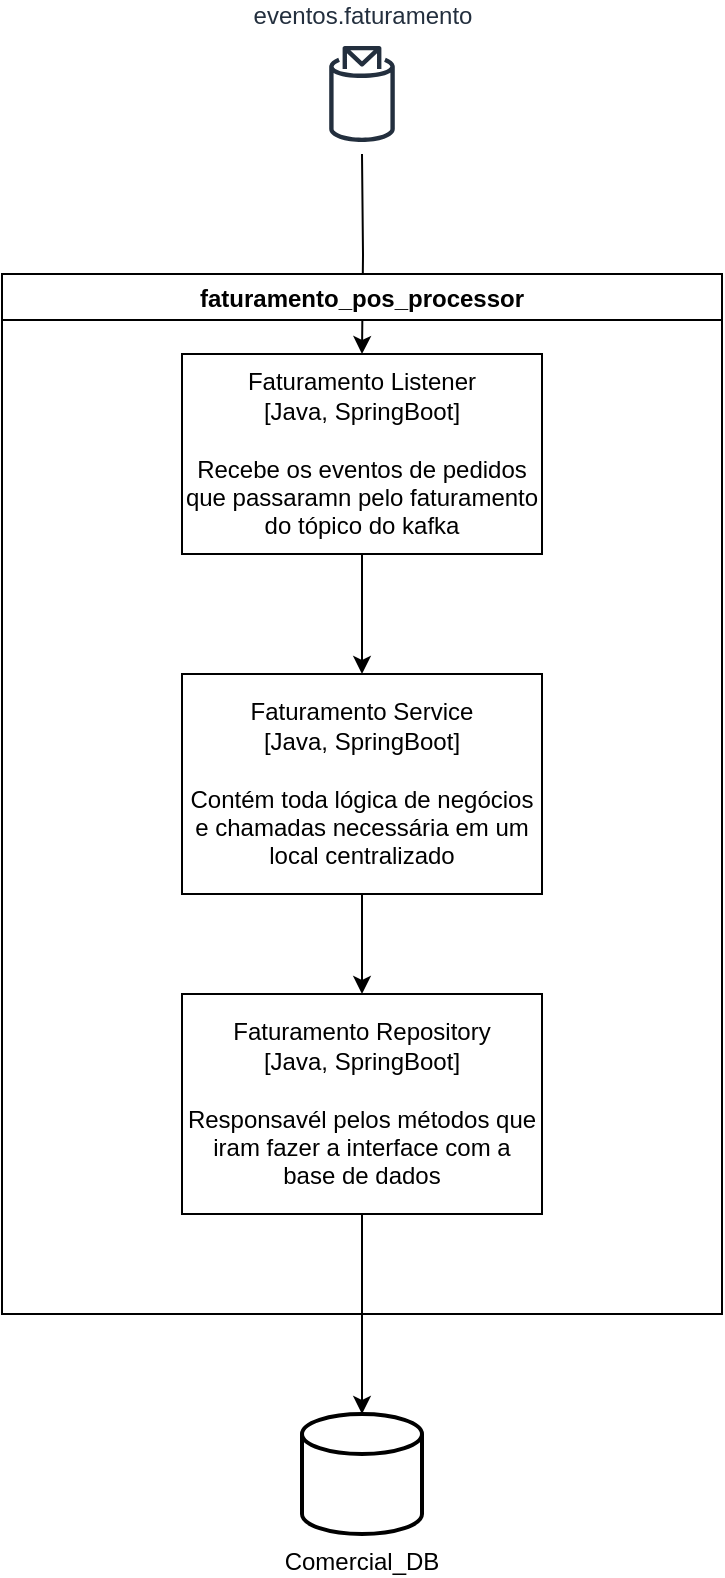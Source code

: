 <mxfile version="19.0.2" type="device"><diagram id="t_A6GwCW1cSnKFJ6W9OY" name="Page-1"><mxGraphModel dx="1422" dy="873" grid="1" gridSize="10" guides="1" tooltips="1" connect="1" arrows="1" fold="1" page="1" pageScale="1" pageWidth="850" pageHeight="1100" math="0" shadow="0"><root><mxCell id="0"/><mxCell id="1" parent="0"/><mxCell id="9_bePD7arc97rbMa5Afy-1" value="" style="edgeStyle=orthogonalEdgeStyle;rounded=0;orthogonalLoop=1;jettySize=auto;html=1;" edge="1" parent="1" target="9_bePD7arc97rbMa5Afy-4"><mxGeometry relative="1" as="geometry"><mxPoint x="380" y="100" as="sourcePoint"/></mxGeometry></mxCell><mxCell id="9_bePD7arc97rbMa5Afy-2" value="faturamento_pos_processor" style="swimlane;" vertex="1" parent="1"><mxGeometry x="200" y="160" width="360" height="520" as="geometry"/></mxCell><mxCell id="9_bePD7arc97rbMa5Afy-3" value="" style="edgeStyle=orthogonalEdgeStyle;rounded=0;orthogonalLoop=1;jettySize=auto;html=1;" edge="1" parent="9_bePD7arc97rbMa5Afy-2" source="9_bePD7arc97rbMa5Afy-4" target="9_bePD7arc97rbMa5Afy-6"><mxGeometry relative="1" as="geometry"/></mxCell><mxCell id="9_bePD7arc97rbMa5Afy-4" value="Faturamento Listener&lt;br&gt;[Java, SpringBoot]&lt;br&gt;&lt;br&gt;Recebe os eventos de pedidos que passaramn pelo faturamento do tópico do kafka" style="rounded=0;whiteSpace=wrap;html=1;" vertex="1" parent="9_bePD7arc97rbMa5Afy-2"><mxGeometry x="90" y="40" width="180" height="100" as="geometry"/></mxCell><mxCell id="9_bePD7arc97rbMa5Afy-5" value="" style="edgeStyle=orthogonalEdgeStyle;rounded=0;orthogonalLoop=1;jettySize=auto;html=1;" edge="1" parent="9_bePD7arc97rbMa5Afy-2" source="9_bePD7arc97rbMa5Afy-6" target="9_bePD7arc97rbMa5Afy-7"><mxGeometry relative="1" as="geometry"/></mxCell><mxCell id="9_bePD7arc97rbMa5Afy-6" value="Faturamento Service&lt;br&gt;[Java, SpringBoot]&lt;br&gt;&lt;br&gt;Contém toda lógica de negócios e chamadas necessária em um local centralizado" style="rounded=0;whiteSpace=wrap;html=1;" vertex="1" parent="9_bePD7arc97rbMa5Afy-2"><mxGeometry x="90" y="200" width="180" height="110" as="geometry"/></mxCell><mxCell id="9_bePD7arc97rbMa5Afy-7" value="Faturamento Repository&lt;br&gt;[Java, SpringBoot]&lt;br&gt;&lt;br&gt;Responsavél pelos métodos que iram fazer a interface com a base de dados" style="rounded=0;whiteSpace=wrap;html=1;" vertex="1" parent="9_bePD7arc97rbMa5Afy-2"><mxGeometry x="90" y="360" width="180" height="110" as="geometry"/></mxCell><mxCell id="9_bePD7arc97rbMa5Afy-9" style="edgeStyle=orthogonalEdgeStyle;rounded=0;orthogonalLoop=1;jettySize=auto;html=1;entryX=0.5;entryY=0;entryDx=0;entryDy=0;entryPerimeter=0;" edge="1" parent="1" source="9_bePD7arc97rbMa5Afy-7" target="9_bePD7arc97rbMa5Afy-12"><mxGeometry relative="1" as="geometry"><mxPoint x="380" y="750" as="targetPoint"/></mxGeometry></mxCell><mxCell id="9_bePD7arc97rbMa5Afy-11" value="eventos.faturamento" style="sketch=0;outlineConnect=0;fontColor=#232F3E;gradientColor=none;strokeColor=#232F3E;fillColor=#ffffff;dashed=0;verticalLabelPosition=top;verticalAlign=bottom;align=center;html=1;fontSize=12;fontStyle=0;aspect=fixed;shape=mxgraph.aws4.resourceIcon;resIcon=mxgraph.aws4.topic_2;labelPosition=center;" vertex="1" parent="1"><mxGeometry x="350" y="40" width="60" height="60" as="geometry"/></mxCell><mxCell id="9_bePD7arc97rbMa5Afy-12" value="Comercial_DB" style="strokeWidth=2;html=1;shape=mxgraph.flowchart.database;whiteSpace=wrap;labelPosition=center;verticalLabelPosition=bottom;align=center;verticalAlign=top;" vertex="1" parent="1"><mxGeometry x="350" y="730" width="60" height="60" as="geometry"/></mxCell></root></mxGraphModel></diagram></mxfile>